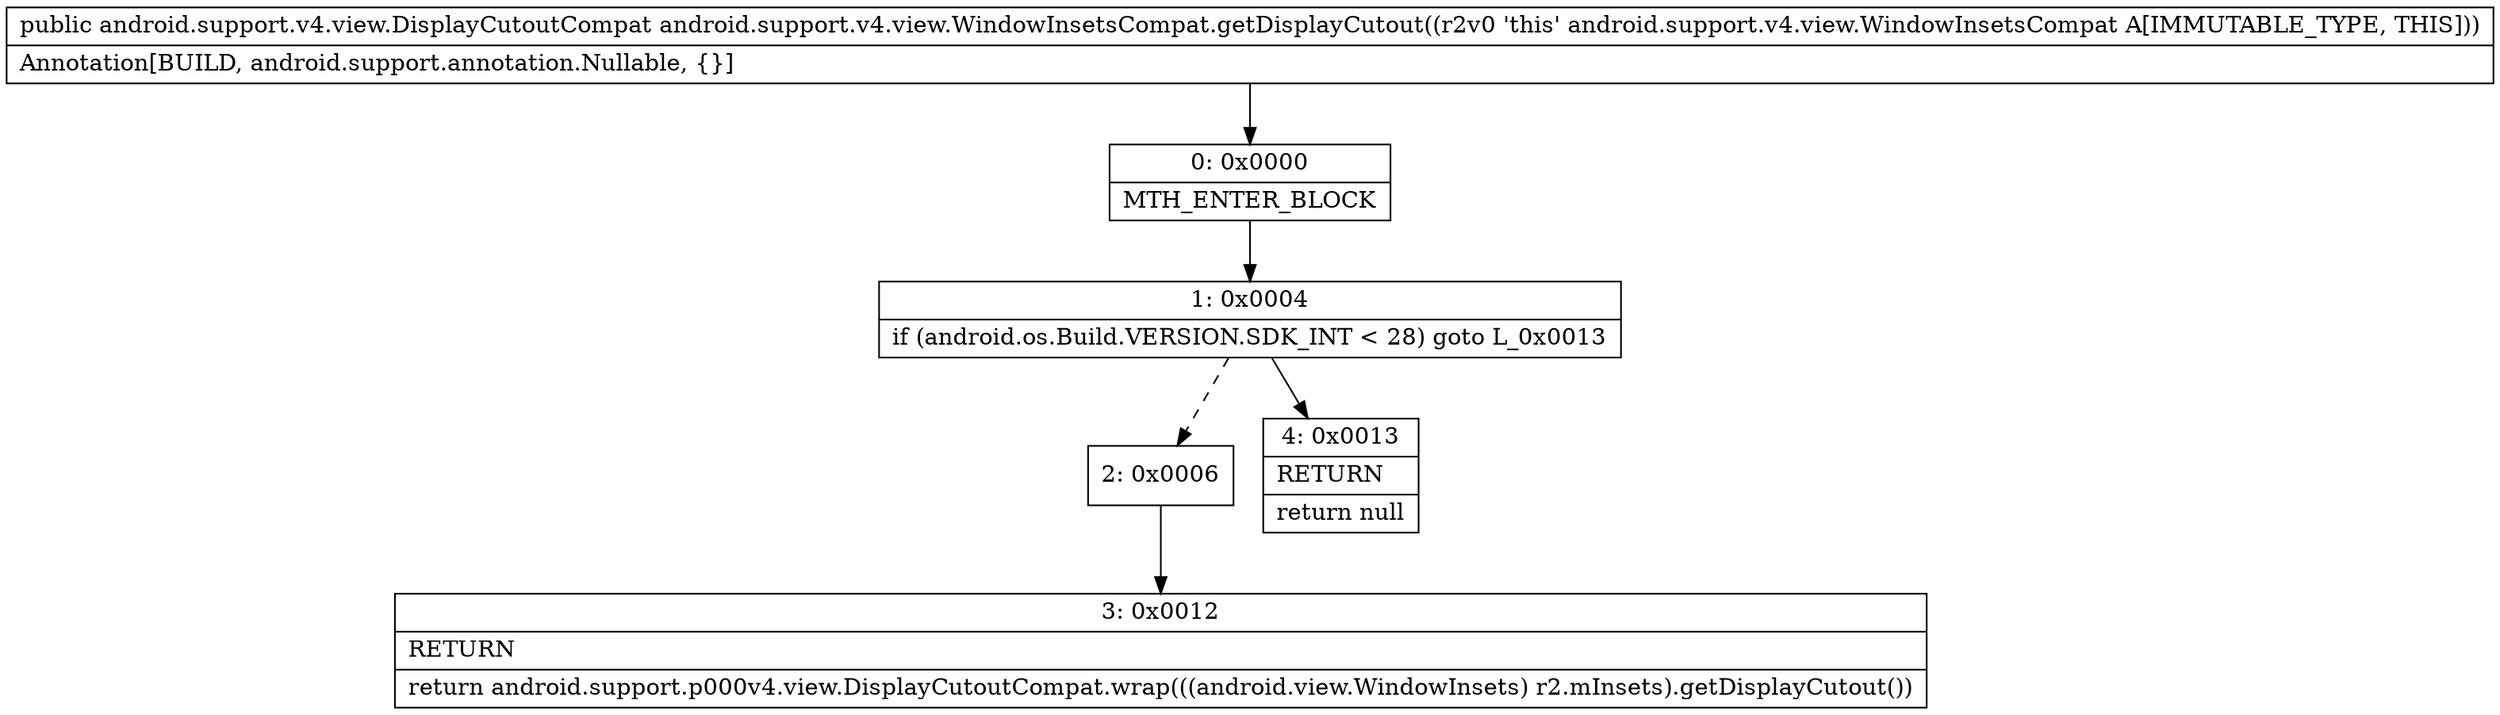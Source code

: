 digraph "CFG forandroid.support.v4.view.WindowInsetsCompat.getDisplayCutout()Landroid\/support\/v4\/view\/DisplayCutoutCompat;" {
Node_0 [shape=record,label="{0\:\ 0x0000|MTH_ENTER_BLOCK\l}"];
Node_1 [shape=record,label="{1\:\ 0x0004|if (android.os.Build.VERSION.SDK_INT \< 28) goto L_0x0013\l}"];
Node_2 [shape=record,label="{2\:\ 0x0006}"];
Node_3 [shape=record,label="{3\:\ 0x0012|RETURN\l|return android.support.p000v4.view.DisplayCutoutCompat.wrap(((android.view.WindowInsets) r2.mInsets).getDisplayCutout())\l}"];
Node_4 [shape=record,label="{4\:\ 0x0013|RETURN\l|return null\l}"];
MethodNode[shape=record,label="{public android.support.v4.view.DisplayCutoutCompat android.support.v4.view.WindowInsetsCompat.getDisplayCutout((r2v0 'this' android.support.v4.view.WindowInsetsCompat A[IMMUTABLE_TYPE, THIS]))  | Annotation[BUILD, android.support.annotation.Nullable, \{\}]\l}"];
MethodNode -> Node_0;
Node_0 -> Node_1;
Node_1 -> Node_2[style=dashed];
Node_1 -> Node_4;
Node_2 -> Node_3;
}

